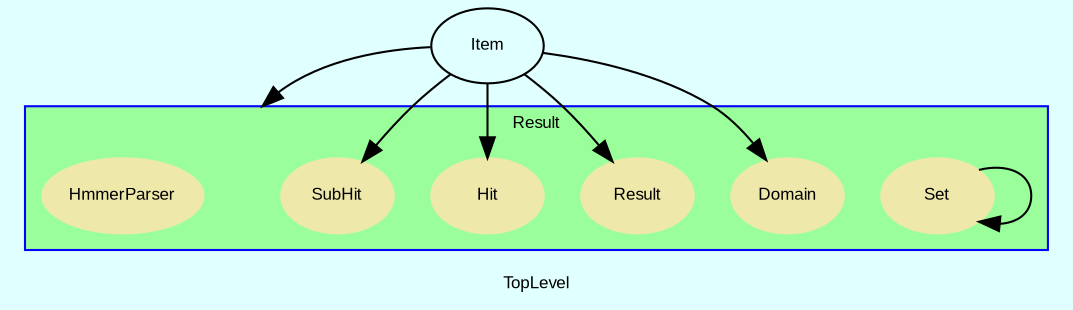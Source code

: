 digraph TopLevel {
    label = "TopLevel"
    compound = true
    fontname = Arial
    fontsize = 8
    bgcolor = lightcyan1
    node [
        color = black,
        fontname = Arial,
        fontsize = 8
    ]

    Result__Set -> Result__Set [

    ]

    Item [
        URL = "classes/Item.html",
        label = "Item"
    ]

    Item -> Result__Domain [

    ]

    Item -> Result__Result [

    ]

    Item -> Result__Hit [

    ]

    Item -> Result__SubHit [

    ]

    subgraph cluster_Result {
        label = "Result"
        fillcolor = palegreen1
        URL = "classes/Result.html"
        color = blue
        fontname = Arial
        style = filled
        Result [
            shape = plaintext,
            height = 0.01,
            width = 0.01,
            label = ""
        ]

        Result__HmmerParser [
            fontcolor = black,
            shape = ellipse,
            URL = "classes/Result/HmmerParser.html",
            color = palegoldenrod,
            style = filled,
            label = "HmmerParser"
        ]

        Result__Set [
            fontcolor = black,
            shape = ellipse,
            URL = "classes/Result/Set.html",
            color = palegoldenrod,
            style = filled,
            label = "Set"
        ]

        Result__Domain [
            fontcolor = black,
            shape = ellipse,
            URL = "classes/Result/Domain.html",
            color = palegoldenrod,
            style = filled,
            label = "Domain"
        ]

        Result__Result [
            fontcolor = black,
            shape = ellipse,
            URL = "classes/Result/Result.html",
            color = palegoldenrod,
            style = filled,
            label = "Result"
        ]

        Result__Hit [
            fontcolor = black,
            shape = ellipse,
            URL = "classes/Result/Hit.html",
            color = palegoldenrod,
            style = filled,
            label = "Hit"
        ]

        Result__SubHit [
            fontcolor = black,
            shape = ellipse,
            URL = "classes/Result/SubHit.html",
            color = palegoldenrod,
            style = filled,
            label = "SubHit"
        ]

    }

    Item -> Result [
        lhead = cluster_Result
    ]

}

